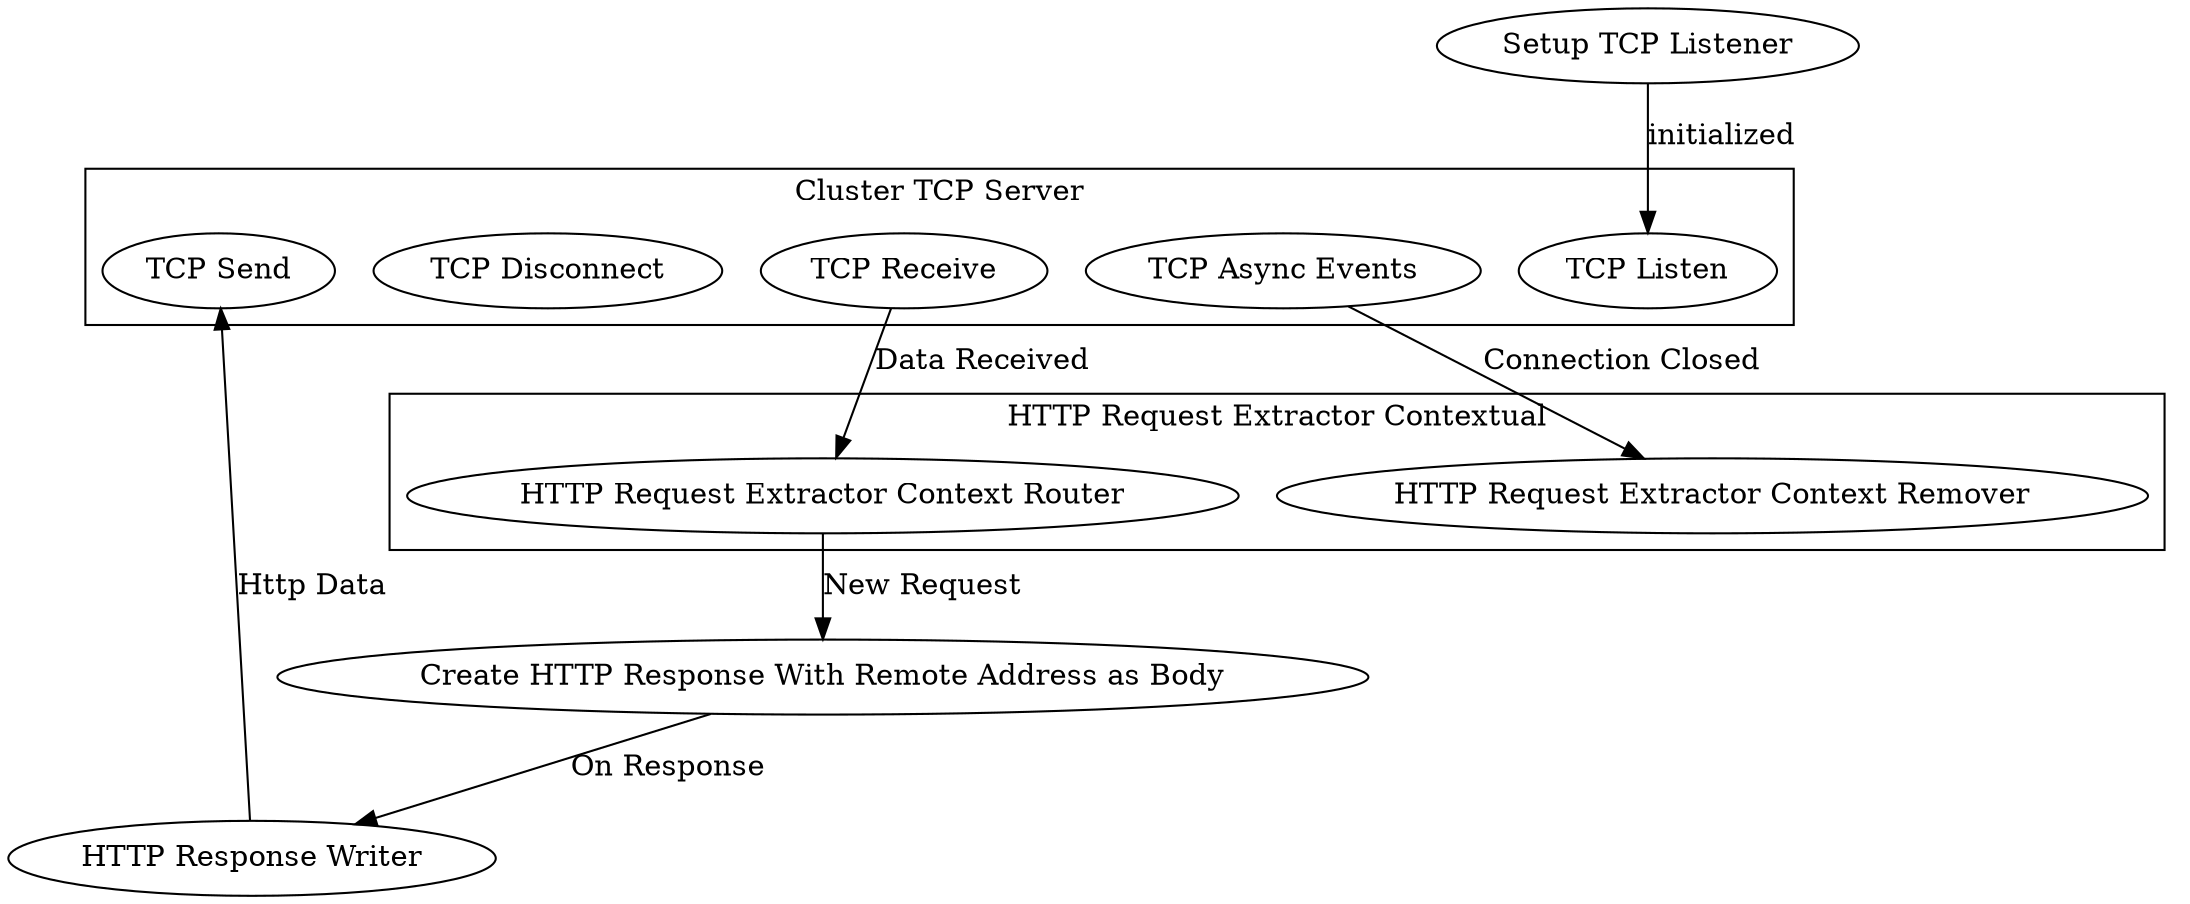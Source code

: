strict digraph "IP Echo" {
  compound=true

  "Setup TCP Listener" [instance="Setup TCP Listener Instance", allowOutgoing=true]
  "Create HTTP Response With Remote Address as Body" [instance="Create HTTP Response Instance", allowIncoming=true, allowOutgoing=true]
  "HTTP Response Writer" [instance="HTTP Response Writer Instance", allowIncoming=true, allowOutgoing=true]

  subgraph "Cluster TCP Server" {
    instance="TCP Server Instance"
    label="Cluster TCP Server"

    "TCP Listen"       [instance="TCP Listen Instance",       allowIncoming=true, allowOutgoing=true]
    "TCP Send"         [instance="TCP Send Instance",         allowIncoming=true]
    "TCP Receive"      [instance="TCP Receive Instance",                          allowOutgoing=true]
    "TCP Disconnect"   [instance="TCP Disconnect Instance",   allowIncoming=true, allowOutgoing=true]
    "TCP Async Events" [instance="TCP Async Events Instance",                     allowOutgoing=true]
  }

  subgraph "Cluster HTTP Request Extractor" {
    instance="HTTP Request Extractor Instance"
    label="HTTP Request Extractor Contextual"

    "HTTP Request Extractor Context Router"  [instance="HTTP Request Extractor Context Router Instance",  allowIncoming=true, allowOutgoing=true]
    "HTTP Request Extractor Context Remover" [instance="HTTP Request Extractor Context Remover Instance", allowIncoming=true]
  }

  "Setup TCP Listener" -> "TCP Listen" [label="initialized"]
  "TCP Receive" -> "HTTP Request Extractor Context Router" [label="Data Received"]
  "HTTP Request Extractor Context Router" -> "Create HTTP Response With Remote Address as Body" [label="New Request"]
  "Create HTTP Response With Remote Address as Body" -> "HTTP Response Writer" [label="On Response"]
  "HTTP Response Writer" -> "TCP Send" [label="Http Data"]
  "TCP Async Events" -> "HTTP Request Extractor Context Remover" [label="Connection Closed"]
}
